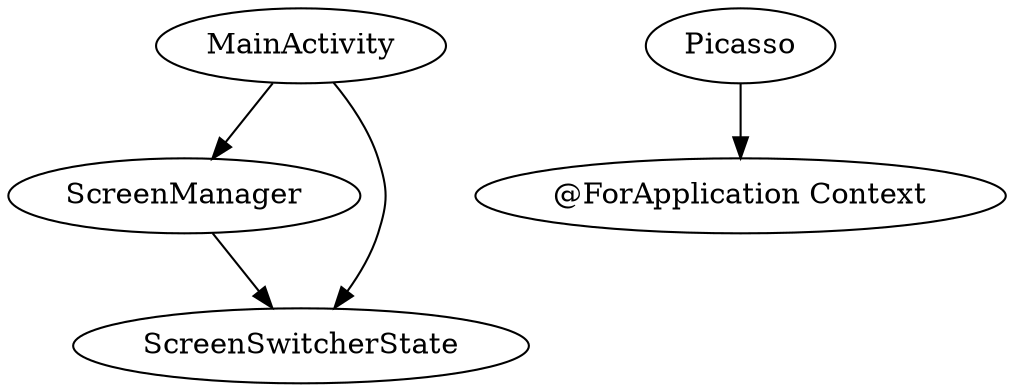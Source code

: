 digraph G1 {
  concentrate = true;
  MainActivity -> ScreenManager;
  MainActivity -> ScreenSwitcherState;
  n2 [label="@ForApplication Context"];
  Picasso -> n2;
  ScreenManager -> ScreenSwitcherState;
}

